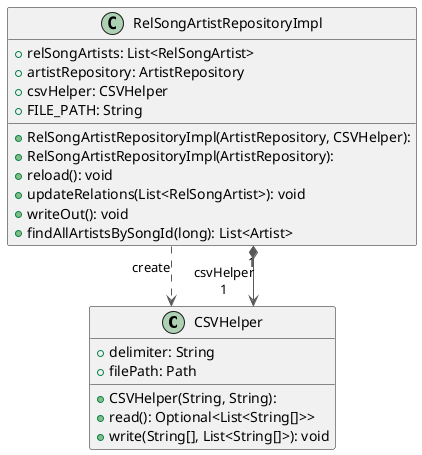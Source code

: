 @startuml

top to bottom direction
skinparam linetype ortho

class CSVHelper {
  + CSVHelper(String, String): 
  + delimiter: String
  + filePath: Path
  + read(): Optional<List<String[]>>
  + write(String[], List<String[]>): void
}
class RelSongArtistRepositoryImpl {
  + RelSongArtistRepositoryImpl(ArtistRepository, CSVHelper): 
  + RelSongArtistRepositoryImpl(ArtistRepository): 
  + relSongArtists: List<RelSongArtist>
  + artistRepository: ArtistRepository
  + csvHelper: CSVHelper
  + FILE_PATH: String
  + reload(): void
  + updateRelations(List<RelSongArtist>): void
  + writeOut(): void
  + findAllArtistsBySongId(long): List<Artist>
}

RelSongArtistRepositoryImpl  -[#595959,dashed]->  CSVHelper                   : "«create»"
RelSongArtistRepositoryImpl "1" *-[#595959,plain]-> "csvHelper\n1" CSVHelper                   
@enduml
